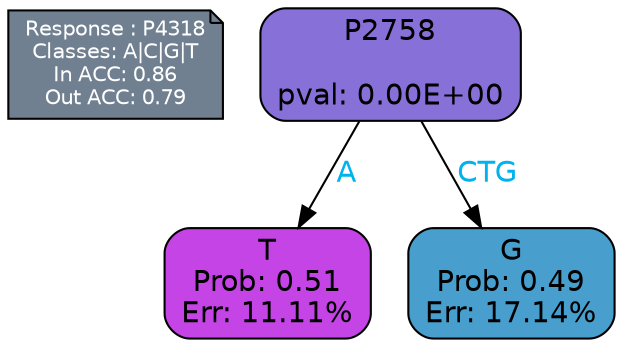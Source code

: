 digraph Tree {
node [shape=box, style="filled, rounded", color="black", fontname=helvetica] ;
graph [ranksep=equally, splines=polylines, bgcolor=transparent, dpi=600] ;
edge [fontname=helvetica] ;
LEGEND [label="Response : P4318
Classes: A|C|G|T
In ACC: 0.86
Out ACC: 0.79
",shape=note,align=left,style=filled,fillcolor="slategray",fontcolor="white",fontsize=10];1 [label="P2758

pval: 0.00E+00", fillcolor="#8770d8"] ;
2 [label="T
Prob: 0.51
Err: 11.11%", fillcolor="#c544e5"] ;
3 [label="G
Prob: 0.49
Err: 17.14%", fillcolor="#489ecc"] ;
1 -> 2 [label="A",fontcolor=deepskyblue2] ;
1 -> 3 [label="CTG",fontcolor=deepskyblue2] ;
{rank = same; 2;3;}{rank = same; LEGEND;1;}}